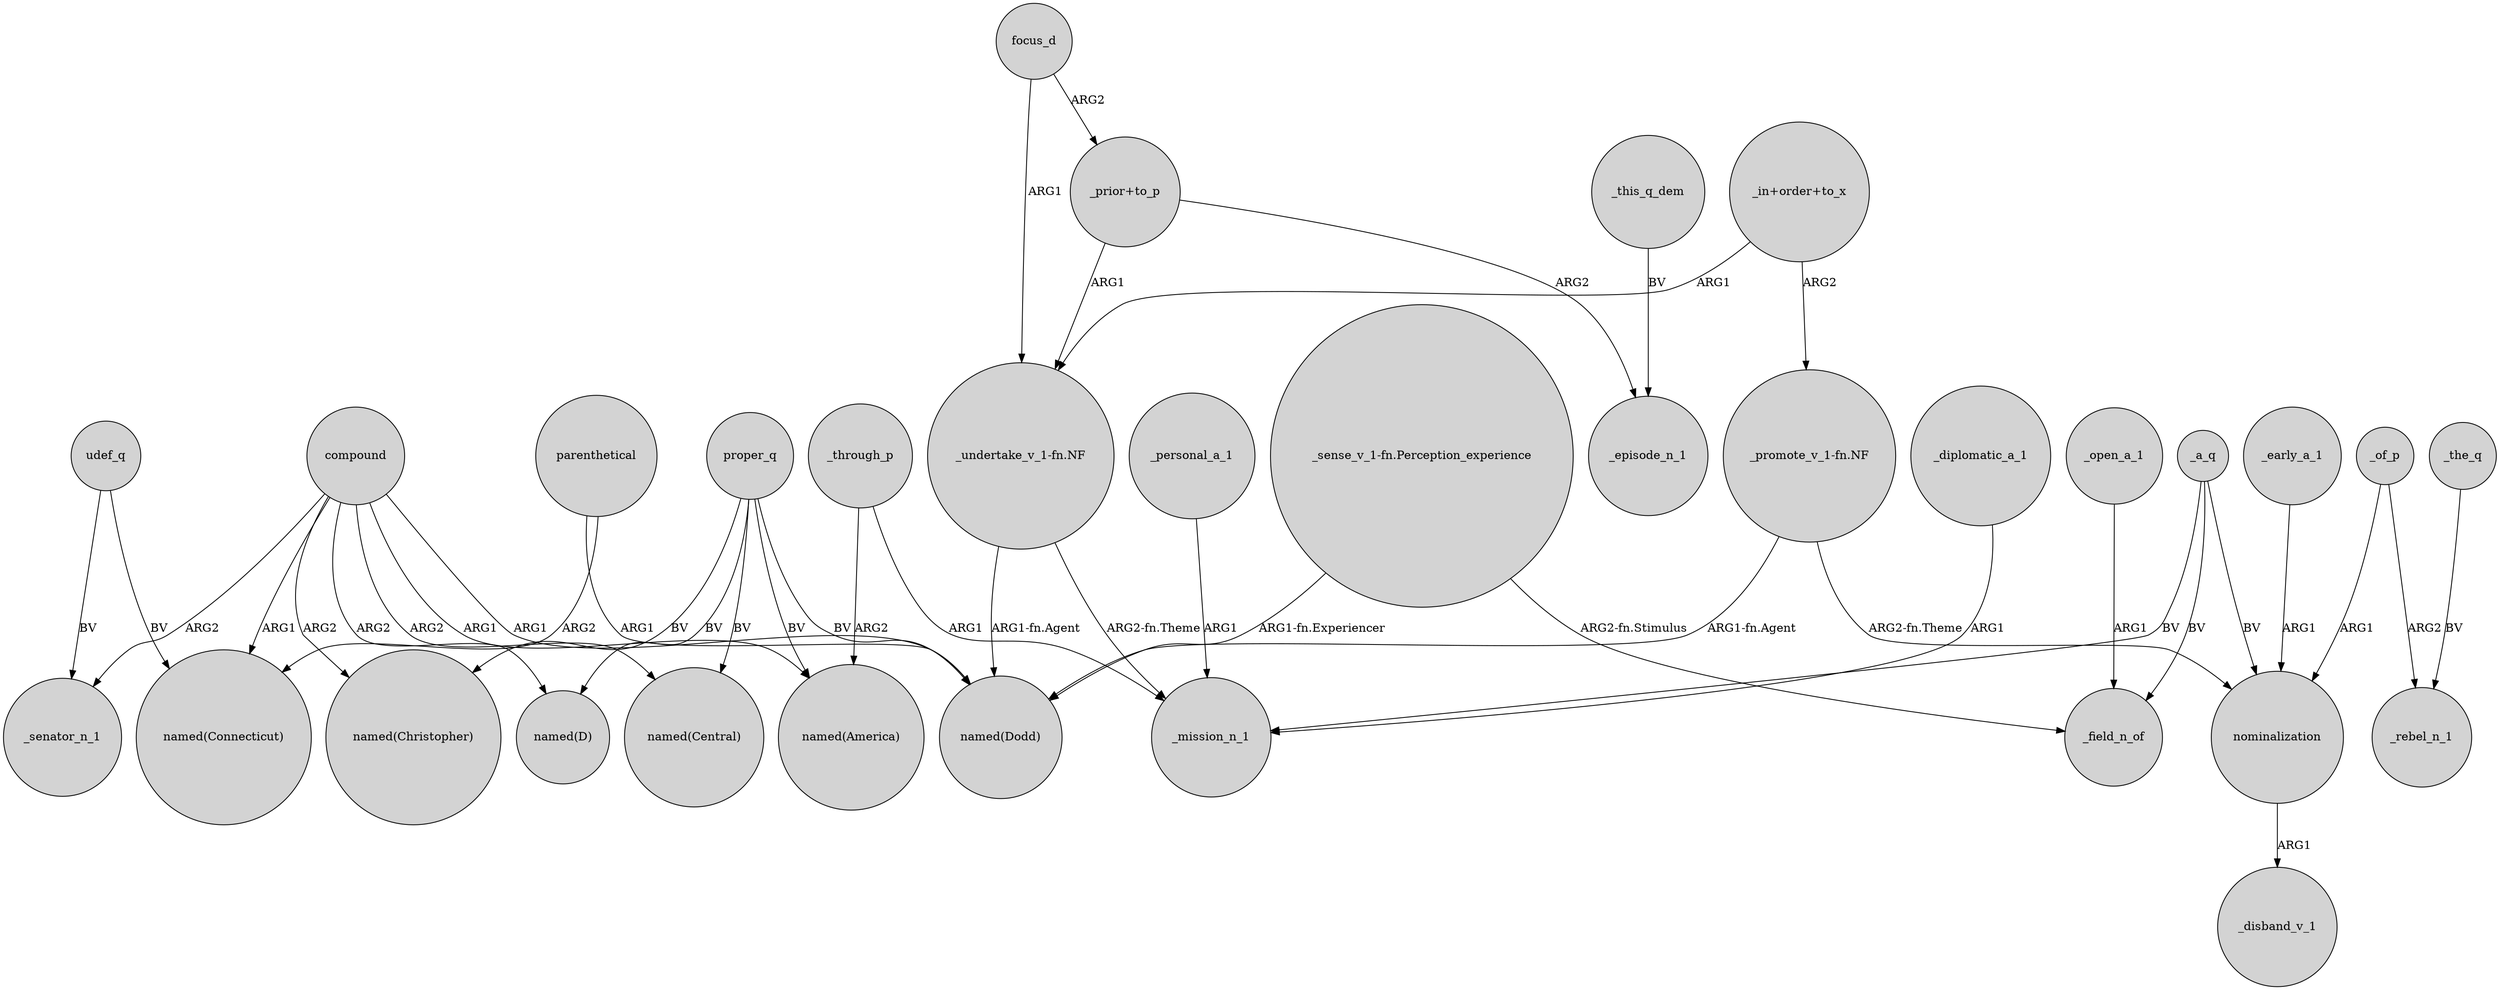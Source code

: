 digraph {
	node [shape=circle style=filled]
	"_promote_v_1-fn.NF" -> "named(Dodd)" [label="ARG1-fn.Agent"]
	udef_q -> _senator_n_1 [label=BV]
	parenthetical -> "named(Connecticut)" [label=ARG2]
	nominalization -> _disband_v_1 [label=ARG1]
	focus_d -> "_prior+to_p" [label=ARG2]
	udef_q -> "named(Connecticut)" [label=BV]
	compound -> "named(Central)" [label=ARG2]
	_open_a_1 -> _field_n_of [label=ARG1]
	"_in+order+to_x" -> "_undertake_v_1-fn.NF" [label=ARG1]
	"_sense_v_1-fn.Perception_experience" -> _field_n_of [label="ARG2-fn.Stimulus"]
	focus_d -> "_undertake_v_1-fn.NF" [label=ARG1]
	_personal_a_1 -> _mission_n_1 [label=ARG1]
	compound -> "named(America)" [label=ARG1]
	compound -> "named(Christopher)" [label=ARG2]
	_early_a_1 -> nominalization [label=ARG1]
	_a_q -> _field_n_of [label=BV]
	_through_p -> "named(America)" [label=ARG2]
	proper_q -> "named(Christopher)" [label=BV]
	"_prior+to_p" -> "_undertake_v_1-fn.NF" [label=ARG1]
	_the_q -> _rebel_n_1 [label=BV]
	"_prior+to_p" -> _episode_n_1 [label=ARG2]
	compound -> "named(Dodd)" [label=ARG1]
	_a_q -> nominalization [label=BV]
	"_undertake_v_1-fn.NF" -> "named(Dodd)" [label="ARG1-fn.Agent"]
	_of_p -> nominalization [label=ARG1]
	_of_p -> _rebel_n_1 [label=ARG2]
	parenthetical -> "named(Dodd)" [label=ARG1]
	"_undertake_v_1-fn.NF" -> _mission_n_1 [label="ARG2-fn.Theme"]
	"_promote_v_1-fn.NF" -> nominalization [label="ARG2-fn.Theme"]
	proper_q -> "named(Central)" [label=BV]
	compound -> _senator_n_1 [label=ARG2]
	_this_q_dem -> _episode_n_1 [label=BV]
	compound -> "named(D)" [label=ARG2]
	"_sense_v_1-fn.Perception_experience" -> "named(Dodd)" [label="ARG1-fn.Experiencer"]
	"_in+order+to_x" -> "_promote_v_1-fn.NF" [label=ARG2]
	proper_q -> "named(D)" [label=BV]
	proper_q -> "named(Dodd)" [label=BV]
	_a_q -> _mission_n_1 [label=BV]
	proper_q -> "named(America)" [label=BV]
	_diplomatic_a_1 -> _mission_n_1 [label=ARG1]
	compound -> "named(Connecticut)" [label=ARG1]
	_through_p -> _mission_n_1 [label=ARG1]
}
